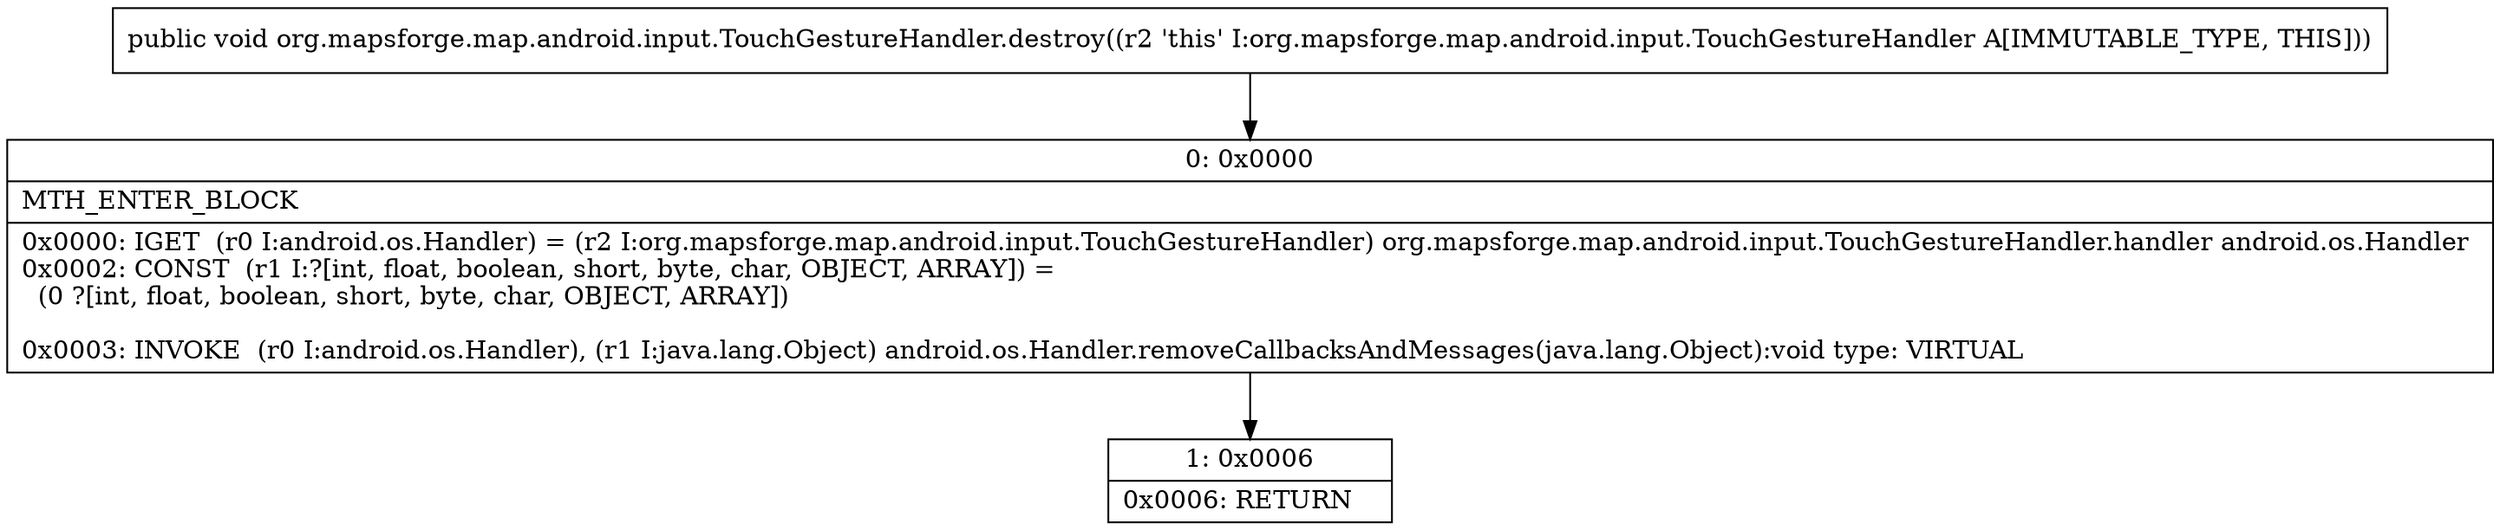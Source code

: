 digraph "CFG fororg.mapsforge.map.android.input.TouchGestureHandler.destroy()V" {
Node_0 [shape=record,label="{0\:\ 0x0000|MTH_ENTER_BLOCK\l|0x0000: IGET  (r0 I:android.os.Handler) = (r2 I:org.mapsforge.map.android.input.TouchGestureHandler) org.mapsforge.map.android.input.TouchGestureHandler.handler android.os.Handler \l0x0002: CONST  (r1 I:?[int, float, boolean, short, byte, char, OBJECT, ARRAY]) = \l  (0 ?[int, float, boolean, short, byte, char, OBJECT, ARRAY])\l \l0x0003: INVOKE  (r0 I:android.os.Handler), (r1 I:java.lang.Object) android.os.Handler.removeCallbacksAndMessages(java.lang.Object):void type: VIRTUAL \l}"];
Node_1 [shape=record,label="{1\:\ 0x0006|0x0006: RETURN   \l}"];
MethodNode[shape=record,label="{public void org.mapsforge.map.android.input.TouchGestureHandler.destroy((r2 'this' I:org.mapsforge.map.android.input.TouchGestureHandler A[IMMUTABLE_TYPE, THIS])) }"];
MethodNode -> Node_0;
Node_0 -> Node_1;
}

